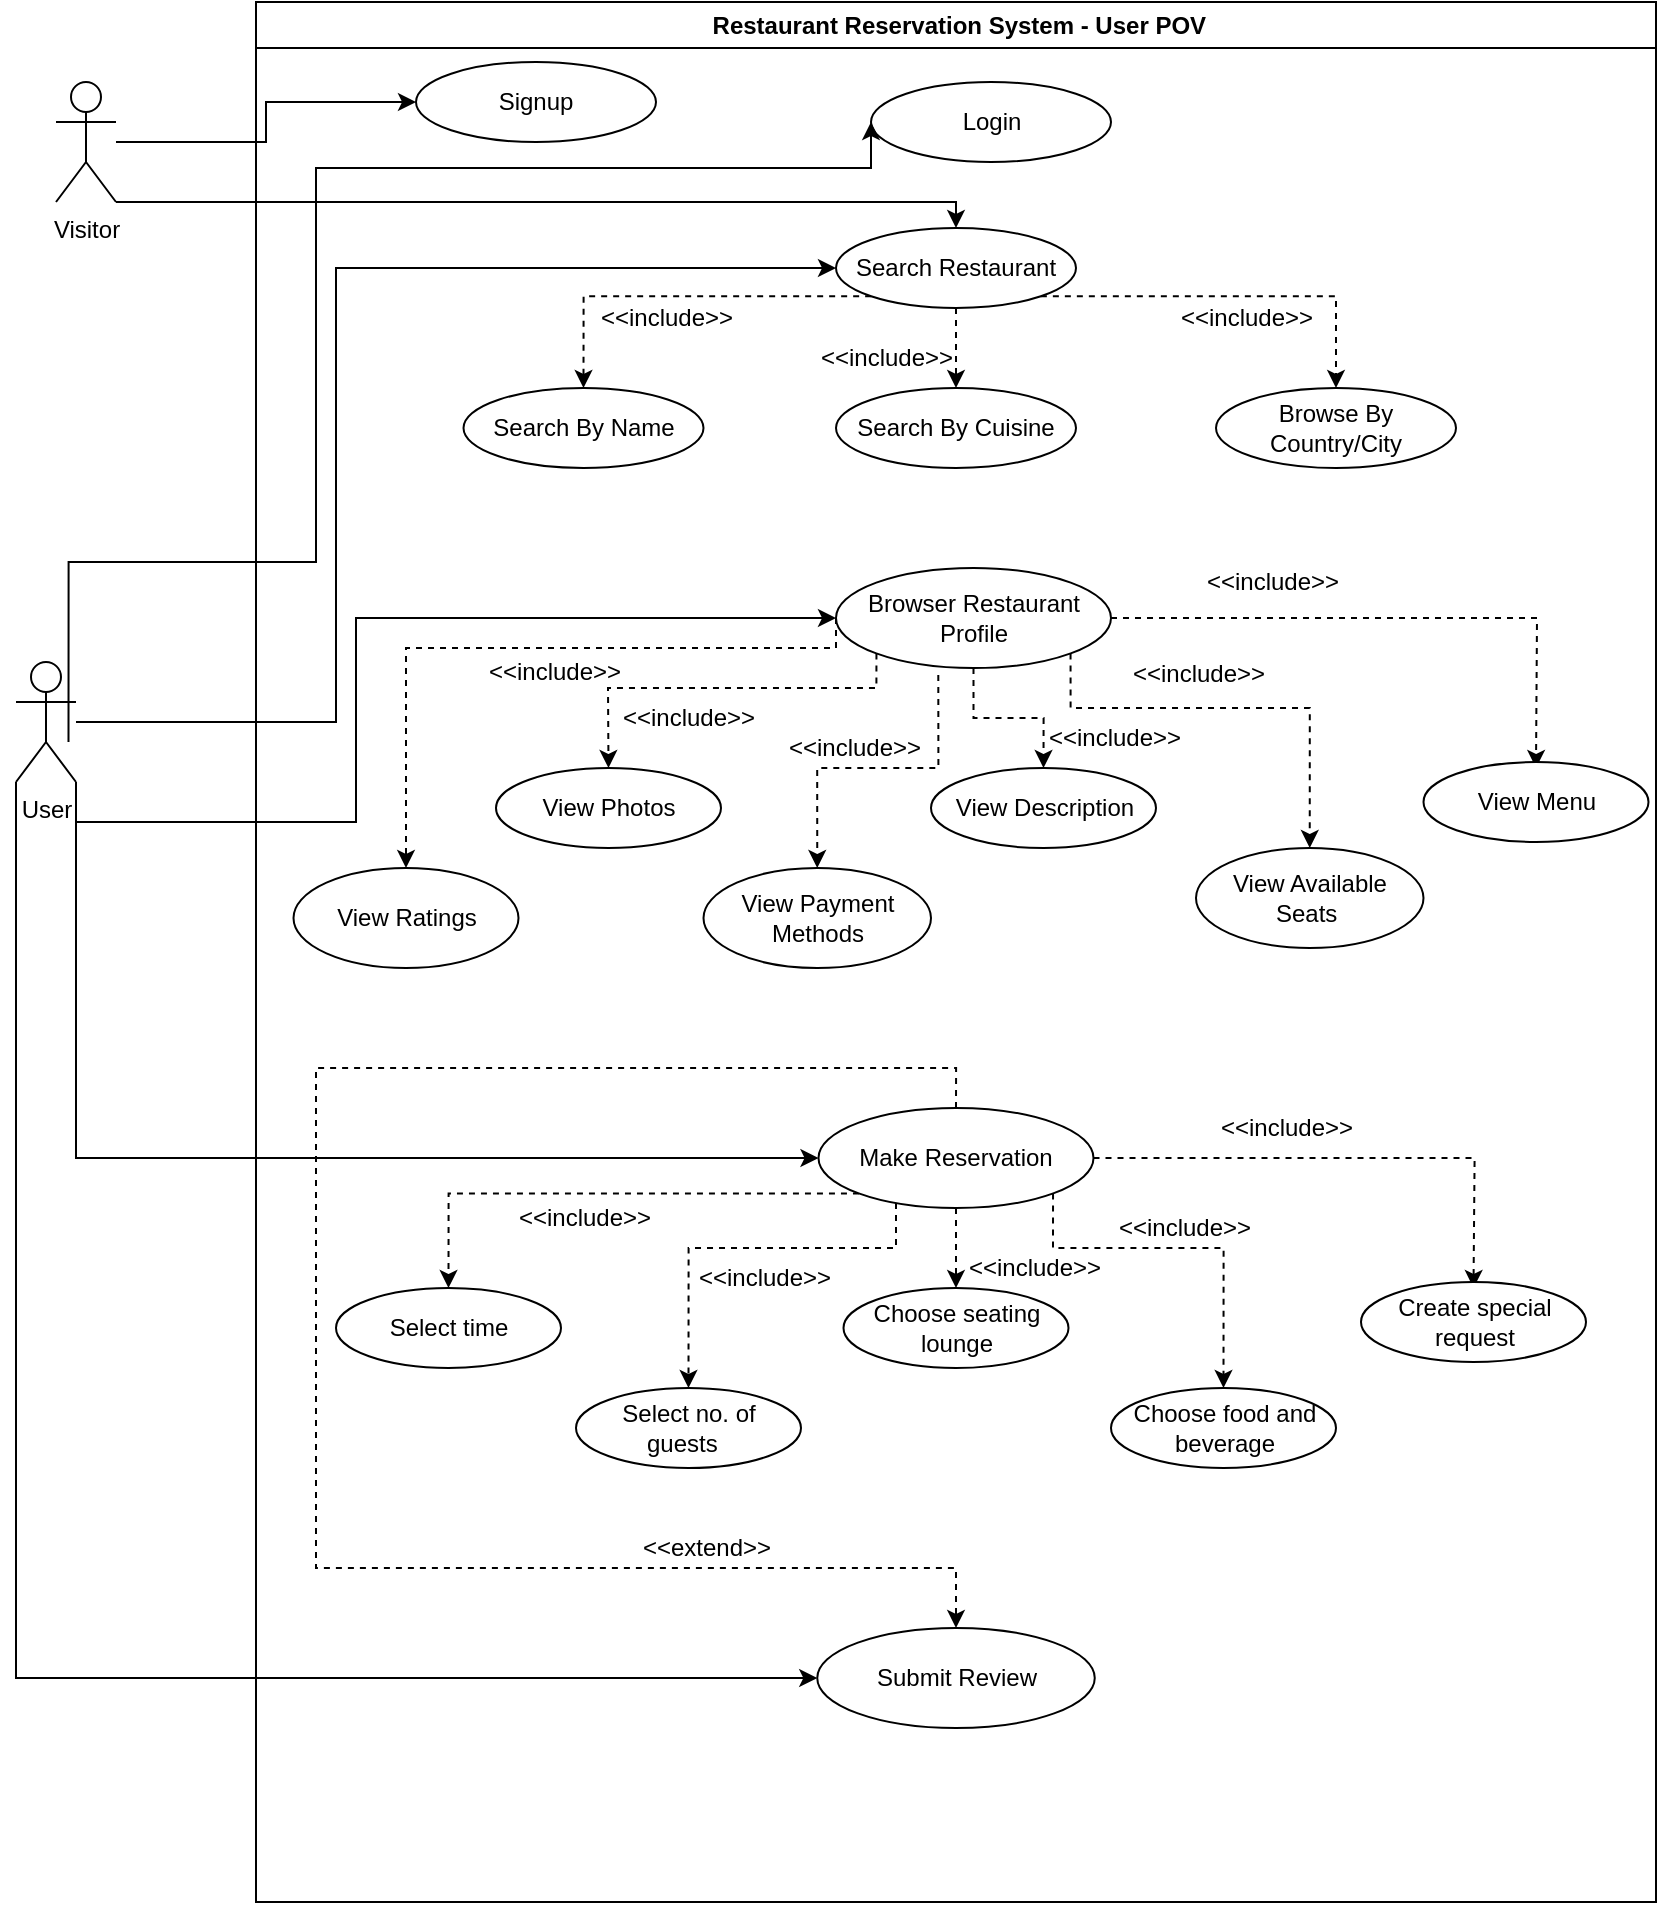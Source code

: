 <mxfile version="27.0.2">
  <diagram name="Page-1" id="_mhwgIoqPvlptxBA-wn0">
    <mxGraphModel dx="1026" dy="608" grid="1" gridSize="10" guides="1" tooltips="1" connect="1" arrows="1" fold="1" page="1" pageScale="1" pageWidth="850" pageHeight="1100" math="0" shadow="0">
      <root>
        <mxCell id="0" />
        <mxCell id="1" parent="0" />
        <mxCell id="MqTKaxB5Kis_p5N-6VSr-1" value="&amp;nbsp;Restaurant Reservation System - User POV" style="swimlane;whiteSpace=wrap;html=1;" parent="1" vertex="1">
          <mxGeometry x="150" y="40" width="700" height="950" as="geometry" />
        </mxCell>
        <mxCell id="MqTKaxB5Kis_p5N-6VSr-2" value="Login" style="ellipse;whiteSpace=wrap;html=1;" parent="MqTKaxB5Kis_p5N-6VSr-1" vertex="1">
          <mxGeometry x="307.5" y="40" width="120" height="40" as="geometry" />
        </mxCell>
        <mxCell id="MqTKaxB5Kis_p5N-6VSr-43" style="edgeStyle=orthogonalEdgeStyle;rounded=0;orthogonalLoop=1;jettySize=auto;html=1;exitX=0;exitY=1;exitDx=0;exitDy=0;entryX=0.5;entryY=0;entryDx=0;entryDy=0;dashed=1;" parent="MqTKaxB5Kis_p5N-6VSr-1" source="MqTKaxB5Kis_p5N-6VSr-3" target="MqTKaxB5Kis_p5N-6VSr-4" edge="1">
          <mxGeometry relative="1" as="geometry" />
        </mxCell>
        <mxCell id="MqTKaxB5Kis_p5N-6VSr-47" style="edgeStyle=orthogonalEdgeStyle;rounded=0;orthogonalLoop=1;jettySize=auto;html=1;exitX=1;exitY=1;exitDx=0;exitDy=0;entryX=0.5;entryY=0;entryDx=0;entryDy=0;dashed=1;" parent="MqTKaxB5Kis_p5N-6VSr-1" source="MqTKaxB5Kis_p5N-6VSr-3" target="MqTKaxB5Kis_p5N-6VSr-6" edge="1">
          <mxGeometry relative="1" as="geometry" />
        </mxCell>
        <mxCell id="MqTKaxB5Kis_p5N-6VSr-3" value="Search Restaurant" style="ellipse;whiteSpace=wrap;html=1;" parent="MqTKaxB5Kis_p5N-6VSr-1" vertex="1">
          <mxGeometry x="290" y="113" width="120" height="40" as="geometry" />
        </mxCell>
        <mxCell id="MqTKaxB5Kis_p5N-6VSr-4" value="Search By Name" style="ellipse;whiteSpace=wrap;html=1;" parent="MqTKaxB5Kis_p5N-6VSr-1" vertex="1">
          <mxGeometry x="103.75" y="193" width="120" height="40" as="geometry" />
        </mxCell>
        <mxCell id="MqTKaxB5Kis_p5N-6VSr-5" value="Search By Cuisine" style="ellipse;whiteSpace=wrap;html=1;" parent="MqTKaxB5Kis_p5N-6VSr-1" vertex="1">
          <mxGeometry x="290" y="193" width="120" height="40" as="geometry" />
        </mxCell>
        <mxCell id="MqTKaxB5Kis_p5N-6VSr-6" value="Browse By Country/City" style="ellipse;whiteSpace=wrap;html=1;" parent="MqTKaxB5Kis_p5N-6VSr-1" vertex="1">
          <mxGeometry x="480" y="193" width="120" height="40" as="geometry" />
        </mxCell>
        <mxCell id="MqTKaxB5Kis_p5N-6VSr-50" style="edgeStyle=orthogonalEdgeStyle;rounded=0;orthogonalLoop=1;jettySize=auto;html=1;exitX=0;exitY=0.5;exitDx=0;exitDy=0;entryX=0.5;entryY=0;entryDx=0;entryDy=0;dashed=1;" parent="MqTKaxB5Kis_p5N-6VSr-1" source="MqTKaxB5Kis_p5N-6VSr-7" target="MqTKaxB5Kis_p5N-6VSr-11" edge="1">
          <mxGeometry relative="1" as="geometry">
            <Array as="points">
              <mxPoint x="290" y="323" />
              <mxPoint x="75" y="323" />
            </Array>
          </mxGeometry>
        </mxCell>
        <mxCell id="MqTKaxB5Kis_p5N-6VSr-51" style="edgeStyle=orthogonalEdgeStyle;rounded=0;orthogonalLoop=1;jettySize=auto;html=1;exitX=0;exitY=1;exitDx=0;exitDy=0;dashed=1;" parent="MqTKaxB5Kis_p5N-6VSr-1" source="MqTKaxB5Kis_p5N-6VSr-7" target="MqTKaxB5Kis_p5N-6VSr-8" edge="1">
          <mxGeometry relative="1" as="geometry">
            <Array as="points">
              <mxPoint x="310" y="343" />
              <mxPoint x="176" y="343" />
            </Array>
          </mxGeometry>
        </mxCell>
        <mxCell id="MqTKaxB5Kis_p5N-6VSr-52" style="edgeStyle=orthogonalEdgeStyle;rounded=0;orthogonalLoop=1;jettySize=auto;html=1;entryX=0.5;entryY=0;entryDx=0;entryDy=0;dashed=1;" parent="MqTKaxB5Kis_p5N-6VSr-1" source="MqTKaxB5Kis_p5N-6VSr-7" target="MqTKaxB5Kis_p5N-6VSr-9" edge="1">
          <mxGeometry relative="1" as="geometry" />
        </mxCell>
        <mxCell id="MqTKaxB5Kis_p5N-6VSr-53" style="edgeStyle=orthogonalEdgeStyle;rounded=0;orthogonalLoop=1;jettySize=auto;html=1;entryX=0.5;entryY=0;entryDx=0;entryDy=0;dashed=1;exitX=0.372;exitY=1.071;exitDx=0;exitDy=0;exitPerimeter=0;" parent="MqTKaxB5Kis_p5N-6VSr-1" source="MqTKaxB5Kis_p5N-6VSr-7" target="MqTKaxB5Kis_p5N-6VSr-12" edge="1">
          <mxGeometry relative="1" as="geometry" />
        </mxCell>
        <mxCell id="MqTKaxB5Kis_p5N-6VSr-54" style="edgeStyle=orthogonalEdgeStyle;rounded=0;orthogonalLoop=1;jettySize=auto;html=1;exitX=1;exitY=1;exitDx=0;exitDy=0;entryX=0.5;entryY=0;entryDx=0;entryDy=0;dashed=1;" parent="MqTKaxB5Kis_p5N-6VSr-1" source="MqTKaxB5Kis_p5N-6VSr-7" target="MqTKaxB5Kis_p5N-6VSr-13" edge="1">
          <mxGeometry relative="1" as="geometry">
            <Array as="points">
              <mxPoint x="408" y="353" />
              <mxPoint x="527" y="353" />
            </Array>
          </mxGeometry>
        </mxCell>
        <mxCell id="MqTKaxB5Kis_p5N-6VSr-55" style="edgeStyle=orthogonalEdgeStyle;rounded=0;orthogonalLoop=1;jettySize=auto;html=1;entryX=0.5;entryY=0;entryDx=0;entryDy=0;dashed=1;" parent="MqTKaxB5Kis_p5N-6VSr-1" source="MqTKaxB5Kis_p5N-6VSr-7" edge="1">
          <mxGeometry relative="1" as="geometry">
            <mxPoint x="640" y="383" as="targetPoint" />
          </mxGeometry>
        </mxCell>
        <mxCell id="MqTKaxB5Kis_p5N-6VSr-7" value="Browser Restaurant Profile" style="ellipse;whiteSpace=wrap;html=1;" parent="MqTKaxB5Kis_p5N-6VSr-1" vertex="1">
          <mxGeometry x="290" y="283" width="137.5" height="50" as="geometry" />
        </mxCell>
        <mxCell id="MqTKaxB5Kis_p5N-6VSr-8" value="View Photos" style="ellipse;whiteSpace=wrap;html=1;" parent="MqTKaxB5Kis_p5N-6VSr-1" vertex="1">
          <mxGeometry x="120" y="383" width="112.5" height="40" as="geometry" />
        </mxCell>
        <mxCell id="MqTKaxB5Kis_p5N-6VSr-9" value="View Description" style="ellipse;whiteSpace=wrap;html=1;" parent="MqTKaxB5Kis_p5N-6VSr-1" vertex="1">
          <mxGeometry x="337.5" y="383" width="112.5" height="40" as="geometry" />
        </mxCell>
        <mxCell id="MqTKaxB5Kis_p5N-6VSr-10" value="View Menu" style="ellipse;whiteSpace=wrap;html=1;" parent="MqTKaxB5Kis_p5N-6VSr-1" vertex="1">
          <mxGeometry x="583.75" y="380" width="112.5" height="40" as="geometry" />
        </mxCell>
        <mxCell id="MqTKaxB5Kis_p5N-6VSr-11" value="View Ratings" style="ellipse;whiteSpace=wrap;html=1;" parent="MqTKaxB5Kis_p5N-6VSr-1" vertex="1">
          <mxGeometry x="18.75" y="433" width="112.5" height="50" as="geometry" />
        </mxCell>
        <mxCell id="MqTKaxB5Kis_p5N-6VSr-12" value="View Payment Methods" style="ellipse;whiteSpace=wrap;html=1;" parent="MqTKaxB5Kis_p5N-6VSr-1" vertex="1">
          <mxGeometry x="223.75" y="433" width="113.75" height="50" as="geometry" />
        </mxCell>
        <mxCell id="MqTKaxB5Kis_p5N-6VSr-13" value="View Available Seats&amp;nbsp;" style="ellipse;whiteSpace=wrap;html=1;" parent="MqTKaxB5Kis_p5N-6VSr-1" vertex="1">
          <mxGeometry x="470" y="423" width="113.75" height="50" as="geometry" />
        </mxCell>
        <mxCell id="MqTKaxB5Kis_p5N-6VSr-63" style="edgeStyle=orthogonalEdgeStyle;rounded=0;orthogonalLoop=1;jettySize=auto;html=1;exitX=0;exitY=1;exitDx=0;exitDy=0;entryX=0.5;entryY=0;entryDx=0;entryDy=0;dashed=1;" parent="MqTKaxB5Kis_p5N-6VSr-1" source="MqTKaxB5Kis_p5N-6VSr-15" target="MqTKaxB5Kis_p5N-6VSr-36" edge="1">
          <mxGeometry relative="1" as="geometry" />
        </mxCell>
        <mxCell id="MqTKaxB5Kis_p5N-6VSr-64" style="edgeStyle=orthogonalEdgeStyle;rounded=0;orthogonalLoop=1;jettySize=auto;html=1;dashed=1;" parent="MqTKaxB5Kis_p5N-6VSr-1" source="MqTKaxB5Kis_p5N-6VSr-15" target="MqTKaxB5Kis_p5N-6VSr-17" edge="1">
          <mxGeometry relative="1" as="geometry" />
        </mxCell>
        <mxCell id="MqTKaxB5Kis_p5N-6VSr-65" style="edgeStyle=orthogonalEdgeStyle;rounded=0;orthogonalLoop=1;jettySize=auto;html=1;dashed=1;" parent="MqTKaxB5Kis_p5N-6VSr-1" source="MqTKaxB5Kis_p5N-6VSr-15" edge="1">
          <mxGeometry relative="1" as="geometry">
            <mxPoint x="608.75" y="643" as="targetPoint" />
          </mxGeometry>
        </mxCell>
        <mxCell id="MqTKaxB5Kis_p5N-6VSr-66" style="edgeStyle=orthogonalEdgeStyle;rounded=0;orthogonalLoop=1;jettySize=auto;html=1;entryX=0.5;entryY=0;entryDx=0;entryDy=0;dashed=1;" parent="MqTKaxB5Kis_p5N-6VSr-1" source="MqTKaxB5Kis_p5N-6VSr-15" target="MqTKaxB5Kis_p5N-6VSr-16" edge="1">
          <mxGeometry relative="1" as="geometry">
            <Array as="points">
              <mxPoint x="320" y="623" />
              <mxPoint x="216" y="623" />
            </Array>
          </mxGeometry>
        </mxCell>
        <mxCell id="MqTKaxB5Kis_p5N-6VSr-67" style="edgeStyle=orthogonalEdgeStyle;rounded=0;orthogonalLoop=1;jettySize=auto;html=1;exitX=1;exitY=1;exitDx=0;exitDy=0;entryX=0.5;entryY=0;entryDx=0;entryDy=0;dashed=1;" parent="MqTKaxB5Kis_p5N-6VSr-1" source="MqTKaxB5Kis_p5N-6VSr-15" target="MqTKaxB5Kis_p5N-6VSr-34" edge="1">
          <mxGeometry relative="1" as="geometry">
            <Array as="points">
              <mxPoint x="399" y="623" />
              <mxPoint x="484" y="623" />
            </Array>
          </mxGeometry>
        </mxCell>
        <mxCell id="MqTKaxB5Kis_p5N-6VSr-78" style="edgeStyle=orthogonalEdgeStyle;rounded=0;orthogonalLoop=1;jettySize=auto;html=1;entryX=0.5;entryY=0;entryDx=0;entryDy=0;dashed=1;" parent="MqTKaxB5Kis_p5N-6VSr-1" source="MqTKaxB5Kis_p5N-6VSr-15" target="MqTKaxB5Kis_p5N-6VSr-37" edge="1">
          <mxGeometry relative="1" as="geometry">
            <Array as="points">
              <mxPoint x="350" y="533" />
              <mxPoint x="30" y="533" />
              <mxPoint x="30" y="783" />
              <mxPoint x="350" y="783" />
            </Array>
          </mxGeometry>
        </mxCell>
        <mxCell id="MqTKaxB5Kis_p5N-6VSr-15" value="Make Reservation" style="ellipse;whiteSpace=wrap;html=1;" parent="MqTKaxB5Kis_p5N-6VSr-1" vertex="1">
          <mxGeometry x="281.25" y="553" width="137.5" height="50" as="geometry" />
        </mxCell>
        <mxCell id="MqTKaxB5Kis_p5N-6VSr-16" value="Select no. of guests&amp;nbsp;&amp;nbsp;" style="ellipse;whiteSpace=wrap;html=1;" parent="MqTKaxB5Kis_p5N-6VSr-1" vertex="1">
          <mxGeometry x="160" y="693" width="112.5" height="40" as="geometry" />
        </mxCell>
        <mxCell id="MqTKaxB5Kis_p5N-6VSr-17" value="Choose seating lounge" style="ellipse;whiteSpace=wrap;html=1;" parent="MqTKaxB5Kis_p5N-6VSr-1" vertex="1">
          <mxGeometry x="293.75" y="643" width="112.5" height="40" as="geometry" />
        </mxCell>
        <mxCell id="MqTKaxB5Kis_p5N-6VSr-34" value="Choose food and beverage" style="ellipse;whiteSpace=wrap;html=1;" parent="MqTKaxB5Kis_p5N-6VSr-1" vertex="1">
          <mxGeometry x="427.5" y="693" width="112.5" height="40" as="geometry" />
        </mxCell>
        <mxCell id="MqTKaxB5Kis_p5N-6VSr-35" value="Create special request" style="ellipse;whiteSpace=wrap;html=1;" parent="MqTKaxB5Kis_p5N-6VSr-1" vertex="1">
          <mxGeometry x="552.5" y="640" width="112.5" height="40" as="geometry" />
        </mxCell>
        <mxCell id="MqTKaxB5Kis_p5N-6VSr-36" value="Select time" style="ellipse;whiteSpace=wrap;html=1;" parent="MqTKaxB5Kis_p5N-6VSr-1" vertex="1">
          <mxGeometry x="40" y="643" width="112.5" height="40" as="geometry" />
        </mxCell>
        <mxCell id="MqTKaxB5Kis_p5N-6VSr-37" value="Submit Review" style="ellipse;whiteSpace=wrap;html=1;" parent="MqTKaxB5Kis_p5N-6VSr-1" vertex="1">
          <mxGeometry x="280.63" y="813" width="138.75" height="50" as="geometry" />
        </mxCell>
        <mxCell id="MqTKaxB5Kis_p5N-6VSr-44" value="&amp;lt;&amp;lt;include&amp;gt;&amp;gt;" style="text;html=1;align=center;verticalAlign=middle;resizable=0;points=[];autosize=1;strokeColor=none;fillColor=none;" parent="MqTKaxB5Kis_p5N-6VSr-1" vertex="1">
          <mxGeometry x="160" y="143" width="90" height="30" as="geometry" />
        </mxCell>
        <mxCell id="MqTKaxB5Kis_p5N-6VSr-45" style="edgeStyle=orthogonalEdgeStyle;rounded=0;orthogonalLoop=1;jettySize=auto;html=1;exitX=0.5;exitY=1;exitDx=0;exitDy=0;entryX=0.5;entryY=0;entryDx=0;entryDy=0;dashed=1;" parent="MqTKaxB5Kis_p5N-6VSr-1" source="MqTKaxB5Kis_p5N-6VSr-3" target="MqTKaxB5Kis_p5N-6VSr-5" edge="1">
          <mxGeometry relative="1" as="geometry">
            <mxPoint x="318" y="157" as="sourcePoint" />
            <mxPoint x="174" y="203" as="targetPoint" />
          </mxGeometry>
        </mxCell>
        <mxCell id="MqTKaxB5Kis_p5N-6VSr-46" value="&amp;lt;&amp;lt;include&amp;gt;&amp;gt;" style="text;html=1;align=center;verticalAlign=middle;resizable=0;points=[];autosize=1;strokeColor=none;fillColor=none;" parent="MqTKaxB5Kis_p5N-6VSr-1" vertex="1">
          <mxGeometry x="270" y="163" width="90" height="30" as="geometry" />
        </mxCell>
        <mxCell id="MqTKaxB5Kis_p5N-6VSr-48" value="&amp;lt;&amp;lt;include&amp;gt;&amp;gt;" style="text;html=1;align=center;verticalAlign=middle;resizable=0;points=[];autosize=1;strokeColor=none;fillColor=none;" parent="MqTKaxB5Kis_p5N-6VSr-1" vertex="1">
          <mxGeometry x="450" y="143" width="90" height="30" as="geometry" />
        </mxCell>
        <mxCell id="MqTKaxB5Kis_p5N-6VSr-56" value="&amp;lt;&amp;lt;include&amp;gt;&amp;gt;" style="text;html=1;align=center;verticalAlign=middle;resizable=0;points=[];autosize=1;strokeColor=none;fillColor=none;" parent="MqTKaxB5Kis_p5N-6VSr-1" vertex="1">
          <mxGeometry x="103.75" y="320" width="90" height="30" as="geometry" />
        </mxCell>
        <mxCell id="MqTKaxB5Kis_p5N-6VSr-57" value="&amp;lt;&amp;lt;include&amp;gt;&amp;gt;" style="text;html=1;align=center;verticalAlign=middle;resizable=0;points=[];autosize=1;strokeColor=none;fillColor=none;" parent="MqTKaxB5Kis_p5N-6VSr-1" vertex="1">
          <mxGeometry x="171.25" y="343" width="90" height="30" as="geometry" />
        </mxCell>
        <mxCell id="MqTKaxB5Kis_p5N-6VSr-58" value="&amp;lt;&amp;lt;include&amp;gt;&amp;gt;" style="text;html=1;align=center;verticalAlign=middle;resizable=0;points=[];autosize=1;strokeColor=none;fillColor=none;" parent="MqTKaxB5Kis_p5N-6VSr-1" vertex="1">
          <mxGeometry x="254" y="358" width="90" height="30" as="geometry" />
        </mxCell>
        <mxCell id="MqTKaxB5Kis_p5N-6VSr-68" value="&amp;lt;&amp;lt;include&amp;gt;&amp;gt;" style="text;html=1;align=center;verticalAlign=middle;resizable=0;points=[];autosize=1;strokeColor=none;fillColor=none;" parent="MqTKaxB5Kis_p5N-6VSr-1" vertex="1">
          <mxGeometry x="118.75" y="593" width="90" height="30" as="geometry" />
        </mxCell>
        <mxCell id="MqTKaxB5Kis_p5N-6VSr-69" value="&amp;lt;&amp;lt;include&amp;gt;&amp;gt;" style="text;html=1;align=center;verticalAlign=middle;resizable=0;points=[];autosize=1;strokeColor=none;fillColor=none;" parent="MqTKaxB5Kis_p5N-6VSr-1" vertex="1">
          <mxGeometry x="208.75" y="623" width="90" height="30" as="geometry" />
        </mxCell>
        <mxCell id="MqTKaxB5Kis_p5N-6VSr-70" value="&lt;div style=&quot;line-height: 50%;&quot;&gt;&amp;lt;&amp;lt;include&amp;gt;&amp;gt;&lt;/div&gt;" style="text;html=1;align=center;verticalAlign=middle;resizable=0;points=[];autosize=1;strokeColor=none;fillColor=none;strokeWidth=1;" parent="MqTKaxB5Kis_p5N-6VSr-1" vertex="1">
          <mxGeometry x="344" y="623" width="90" height="20" as="geometry" />
        </mxCell>
        <mxCell id="MqTKaxB5Kis_p5N-6VSr-71" value="&lt;div style=&quot;line-height: 50%;&quot;&gt;&amp;lt;&amp;lt;include&amp;gt;&amp;gt;&lt;/div&gt;" style="text;html=1;align=center;verticalAlign=middle;resizable=0;points=[];autosize=1;strokeColor=none;fillColor=none;strokeWidth=1;" parent="MqTKaxB5Kis_p5N-6VSr-1" vertex="1">
          <mxGeometry x="418.75" y="603" width="90" height="20" as="geometry" />
        </mxCell>
        <mxCell id="MqTKaxB5Kis_p5N-6VSr-72" value="&lt;div style=&quot;line-height: 50%;&quot;&gt;&amp;lt;&amp;lt;include&amp;gt;&amp;gt;&lt;/div&gt;" style="text;html=1;align=center;verticalAlign=middle;resizable=0;points=[];autosize=1;strokeColor=none;fillColor=none;strokeWidth=1;" parent="MqTKaxB5Kis_p5N-6VSr-1" vertex="1">
          <mxGeometry x="470" y="553" width="90" height="20" as="geometry" />
        </mxCell>
        <mxCell id="MqTKaxB5Kis_p5N-6VSr-79" value="&lt;div style=&quot;line-height: 50%;&quot;&gt;&amp;lt;&amp;lt;extend&amp;gt;&amp;gt;&lt;/div&gt;" style="text;html=1;align=center;verticalAlign=middle;resizable=0;points=[];autosize=1;strokeColor=none;fillColor=none;strokeWidth=1;" parent="MqTKaxB5Kis_p5N-6VSr-1" vertex="1">
          <mxGeometry x="180" y="763" width="90" height="20" as="geometry" />
        </mxCell>
        <mxCell id="MqTKaxB5Kis_p5N-6VSr-41" style="edgeStyle=orthogonalEdgeStyle;rounded=0;orthogonalLoop=1;jettySize=auto;html=1;exitX=1;exitY=0.333;exitDx=0;exitDy=0;exitPerimeter=0;entryX=0;entryY=0.5;entryDx=0;entryDy=0;" parent="MqTKaxB5Kis_p5N-6VSr-1" target="MqTKaxB5Kis_p5N-6VSr-2" edge="1">
          <mxGeometry relative="1" as="geometry">
            <mxPoint x="-93.75" y="370.0" as="sourcePoint" />
            <mxPoint x="290" y="80" as="targetPoint" />
            <Array as="points">
              <mxPoint x="-94" y="280" />
              <mxPoint x="30" y="280" />
              <mxPoint x="30" y="83" />
              <mxPoint x="308" y="83" />
            </Array>
          </mxGeometry>
        </mxCell>
        <mxCell id="MqTKaxB5Kis_p5N-6VSr-81" value="Signup" style="ellipse;whiteSpace=wrap;html=1;" parent="MqTKaxB5Kis_p5N-6VSr-1" vertex="1">
          <mxGeometry x="80" y="30" width="120" height="40" as="geometry" />
        </mxCell>
        <mxCell id="MqTKaxB5Kis_p5N-6VSr-59" value="&amp;lt;&amp;lt;include&amp;gt;&amp;gt;" style="text;html=1;align=center;verticalAlign=middle;resizable=0;points=[];autosize=1;strokeColor=none;fillColor=none;" parent="MqTKaxB5Kis_p5N-6VSr-1" vertex="1">
          <mxGeometry x="384" y="353" width="90" height="30" as="geometry" />
        </mxCell>
        <mxCell id="MqTKaxB5Kis_p5N-6VSr-42" style="edgeStyle=orthogonalEdgeStyle;rounded=0;orthogonalLoop=1;jettySize=auto;html=1;entryX=0;entryY=0.5;entryDx=0;entryDy=0;" parent="1" source="MqTKaxB5Kis_p5N-6VSr-38" target="MqTKaxB5Kis_p5N-6VSr-3" edge="1">
          <mxGeometry relative="1" as="geometry">
            <Array as="points">
              <mxPoint x="190" y="400" />
              <mxPoint x="190" y="173" />
            </Array>
          </mxGeometry>
        </mxCell>
        <mxCell id="MqTKaxB5Kis_p5N-6VSr-49" style="edgeStyle=orthogonalEdgeStyle;rounded=0;orthogonalLoop=1;jettySize=auto;html=1;exitX=1;exitY=1;exitDx=0;exitDy=0;exitPerimeter=0;entryX=0;entryY=0.5;entryDx=0;entryDy=0;" parent="1" source="MqTKaxB5Kis_p5N-6VSr-38" target="MqTKaxB5Kis_p5N-6VSr-7" edge="1">
          <mxGeometry relative="1" as="geometry">
            <Array as="points">
              <mxPoint x="60" y="450" />
              <mxPoint x="200" y="450" />
              <mxPoint x="200" y="348" />
            </Array>
          </mxGeometry>
        </mxCell>
        <mxCell id="MqTKaxB5Kis_p5N-6VSr-62" style="edgeStyle=orthogonalEdgeStyle;rounded=0;orthogonalLoop=1;jettySize=auto;html=1;exitX=1;exitY=1;exitDx=0;exitDy=0;exitPerimeter=0;entryX=0;entryY=0.5;entryDx=0;entryDy=0;" parent="1" source="MqTKaxB5Kis_p5N-6VSr-38" target="MqTKaxB5Kis_p5N-6VSr-15" edge="1">
          <mxGeometry relative="1" as="geometry" />
        </mxCell>
        <mxCell id="MqTKaxB5Kis_p5N-6VSr-73" style="edgeStyle=orthogonalEdgeStyle;rounded=0;orthogonalLoop=1;jettySize=auto;html=1;exitX=0;exitY=1;exitDx=0;exitDy=0;exitPerimeter=0;entryX=0;entryY=0.5;entryDx=0;entryDy=0;" parent="1" source="MqTKaxB5Kis_p5N-6VSr-38" target="MqTKaxB5Kis_p5N-6VSr-37" edge="1">
          <mxGeometry relative="1" as="geometry" />
        </mxCell>
        <mxCell id="MqTKaxB5Kis_p5N-6VSr-38" value="User" style="shape=umlActor;verticalLabelPosition=bottom;verticalAlign=top;html=1;outlineConnect=0;" parent="1" vertex="1">
          <mxGeometry x="30" y="370" width="30" height="60" as="geometry" />
        </mxCell>
        <mxCell id="MqTKaxB5Kis_p5N-6VSr-60" value="&amp;lt;&amp;lt;include&amp;gt;&amp;gt;" style="text;html=1;align=center;verticalAlign=middle;resizable=0;points=[];autosize=1;strokeColor=none;fillColor=none;" parent="1" vertex="1">
          <mxGeometry x="576" y="361" width="90" height="30" as="geometry" />
        </mxCell>
        <mxCell id="MqTKaxB5Kis_p5N-6VSr-61" value="&amp;lt;&amp;lt;include&amp;gt;&amp;gt;" style="text;html=1;align=center;verticalAlign=middle;resizable=0;points=[];autosize=1;strokeColor=none;fillColor=none;" parent="1" vertex="1">
          <mxGeometry x="613" y="315" width="90" height="30" as="geometry" />
        </mxCell>
        <mxCell id="MqTKaxB5Kis_p5N-6VSr-82" style="edgeStyle=orthogonalEdgeStyle;rounded=0;orthogonalLoop=1;jettySize=auto;html=1;entryX=0;entryY=0.5;entryDx=0;entryDy=0;" parent="1" source="MqTKaxB5Kis_p5N-6VSr-80" target="MqTKaxB5Kis_p5N-6VSr-81" edge="1">
          <mxGeometry relative="1" as="geometry" />
        </mxCell>
        <mxCell id="MqTKaxB5Kis_p5N-6VSr-83" style="edgeStyle=orthogonalEdgeStyle;rounded=0;orthogonalLoop=1;jettySize=auto;html=1;entryX=0.5;entryY=0;entryDx=0;entryDy=0;" parent="1" source="MqTKaxB5Kis_p5N-6VSr-80" target="MqTKaxB5Kis_p5N-6VSr-3" edge="1">
          <mxGeometry relative="1" as="geometry">
            <Array as="points">
              <mxPoint x="500" y="140" />
            </Array>
          </mxGeometry>
        </mxCell>
        <mxCell id="MqTKaxB5Kis_p5N-6VSr-80" value="Visitor" style="shape=umlActor;verticalLabelPosition=bottom;verticalAlign=top;html=1;outlineConnect=0;" parent="1" vertex="1">
          <mxGeometry x="50" y="80" width="30" height="60" as="geometry" />
        </mxCell>
      </root>
    </mxGraphModel>
  </diagram>
</mxfile>
